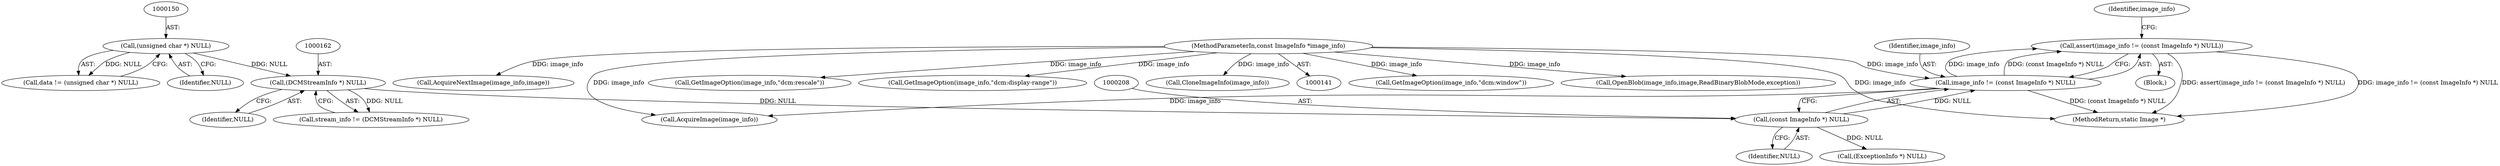 digraph "0_ImageMagick_9f375e7080a2c1044cd546854d0548b4bfb429d0@API" {
"1000204" [label="(Call,assert(image_info != (const ImageInfo *) NULL))"];
"1000205" [label="(Call,image_info != (const ImageInfo *) NULL)"];
"1000142" [label="(MethodParameterIn,const ImageInfo *image_info)"];
"1000207" [label="(Call,(const ImageInfo *) NULL)"];
"1000161" [label="(Call,(DCMStreamInfo *) NULL)"];
"1000149" [label="(Call,(unsigned char *) NULL)"];
"1003695" [label="(Call,GetImageOption(image_info,\"dcm:window\"))"];
"1000249" [label="(Call,OpenBlob(image_info,image,ReadBinaryBlobMode,exception))"];
"1000142" [label="(MethodParameterIn,const ImageInfo *image_info)"];
"1000163" [label="(Identifier,NULL)"];
"1000161" [label="(Call,(DCMStreamInfo *) NULL)"];
"1000151" [label="(Identifier,NULL)"];
"1003882" [label="(Call,AcquireNextImage(image_info,image))"];
"1000206" [label="(Identifier,image_info)"];
"1004016" [label="(MethodReturn,static Image *)"];
"1000147" [label="(Call,data != (unsigned char *) NULL)"];
"1000209" [label="(Identifier,NULL)"];
"1003742" [label="(Call,GetImageOption(image_info,\"dcm:rescale\"))"];
"1000149" [label="(Call,(unsigned char *) NULL)"];
"1000207" [label="(Call,(const ImageInfo *) NULL)"];
"1000204" [label="(Call,assert(image_info != (const ImageInfo *) NULL))"];
"1003672" [label="(Call,GetImageOption(image_info,\"dcm:display-range\"))"];
"1000234" [label="(Call,(ExceptionInfo *) NULL)"];
"1002592" [label="(Call,CloneImageInfo(image_info))"];
"1000159" [label="(Call,stream_info != (DCMStreamInfo *) NULL)"];
"1000245" [label="(Call,AcquireImage(image_info))"];
"1000213" [label="(Identifier,image_info)"];
"1000205" [label="(Call,image_info != (const ImageInfo *) NULL)"];
"1000144" [label="(Block,)"];
"1000204" -> "1000144"  [label="AST: "];
"1000204" -> "1000205"  [label="CFG: "];
"1000205" -> "1000204"  [label="AST: "];
"1000213" -> "1000204"  [label="CFG: "];
"1000204" -> "1004016"  [label="DDG: image_info != (const ImageInfo *) NULL"];
"1000204" -> "1004016"  [label="DDG: assert(image_info != (const ImageInfo *) NULL)"];
"1000205" -> "1000204"  [label="DDG: image_info"];
"1000205" -> "1000204"  [label="DDG: (const ImageInfo *) NULL"];
"1000205" -> "1000207"  [label="CFG: "];
"1000206" -> "1000205"  [label="AST: "];
"1000207" -> "1000205"  [label="AST: "];
"1000205" -> "1004016"  [label="DDG: (const ImageInfo *) NULL"];
"1000142" -> "1000205"  [label="DDG: image_info"];
"1000207" -> "1000205"  [label="DDG: NULL"];
"1000205" -> "1000245"  [label="DDG: image_info"];
"1000142" -> "1000141"  [label="AST: "];
"1000142" -> "1004016"  [label="DDG: image_info"];
"1000142" -> "1000245"  [label="DDG: image_info"];
"1000142" -> "1000249"  [label="DDG: image_info"];
"1000142" -> "1002592"  [label="DDG: image_info"];
"1000142" -> "1003672"  [label="DDG: image_info"];
"1000142" -> "1003695"  [label="DDG: image_info"];
"1000142" -> "1003742"  [label="DDG: image_info"];
"1000142" -> "1003882"  [label="DDG: image_info"];
"1000207" -> "1000209"  [label="CFG: "];
"1000208" -> "1000207"  [label="AST: "];
"1000209" -> "1000207"  [label="AST: "];
"1000161" -> "1000207"  [label="DDG: NULL"];
"1000207" -> "1000234"  [label="DDG: NULL"];
"1000161" -> "1000159"  [label="AST: "];
"1000161" -> "1000163"  [label="CFG: "];
"1000162" -> "1000161"  [label="AST: "];
"1000163" -> "1000161"  [label="AST: "];
"1000159" -> "1000161"  [label="CFG: "];
"1000161" -> "1000159"  [label="DDG: NULL"];
"1000149" -> "1000161"  [label="DDG: NULL"];
"1000149" -> "1000147"  [label="AST: "];
"1000149" -> "1000151"  [label="CFG: "];
"1000150" -> "1000149"  [label="AST: "];
"1000151" -> "1000149"  [label="AST: "];
"1000147" -> "1000149"  [label="CFG: "];
"1000149" -> "1000147"  [label="DDG: NULL"];
}
